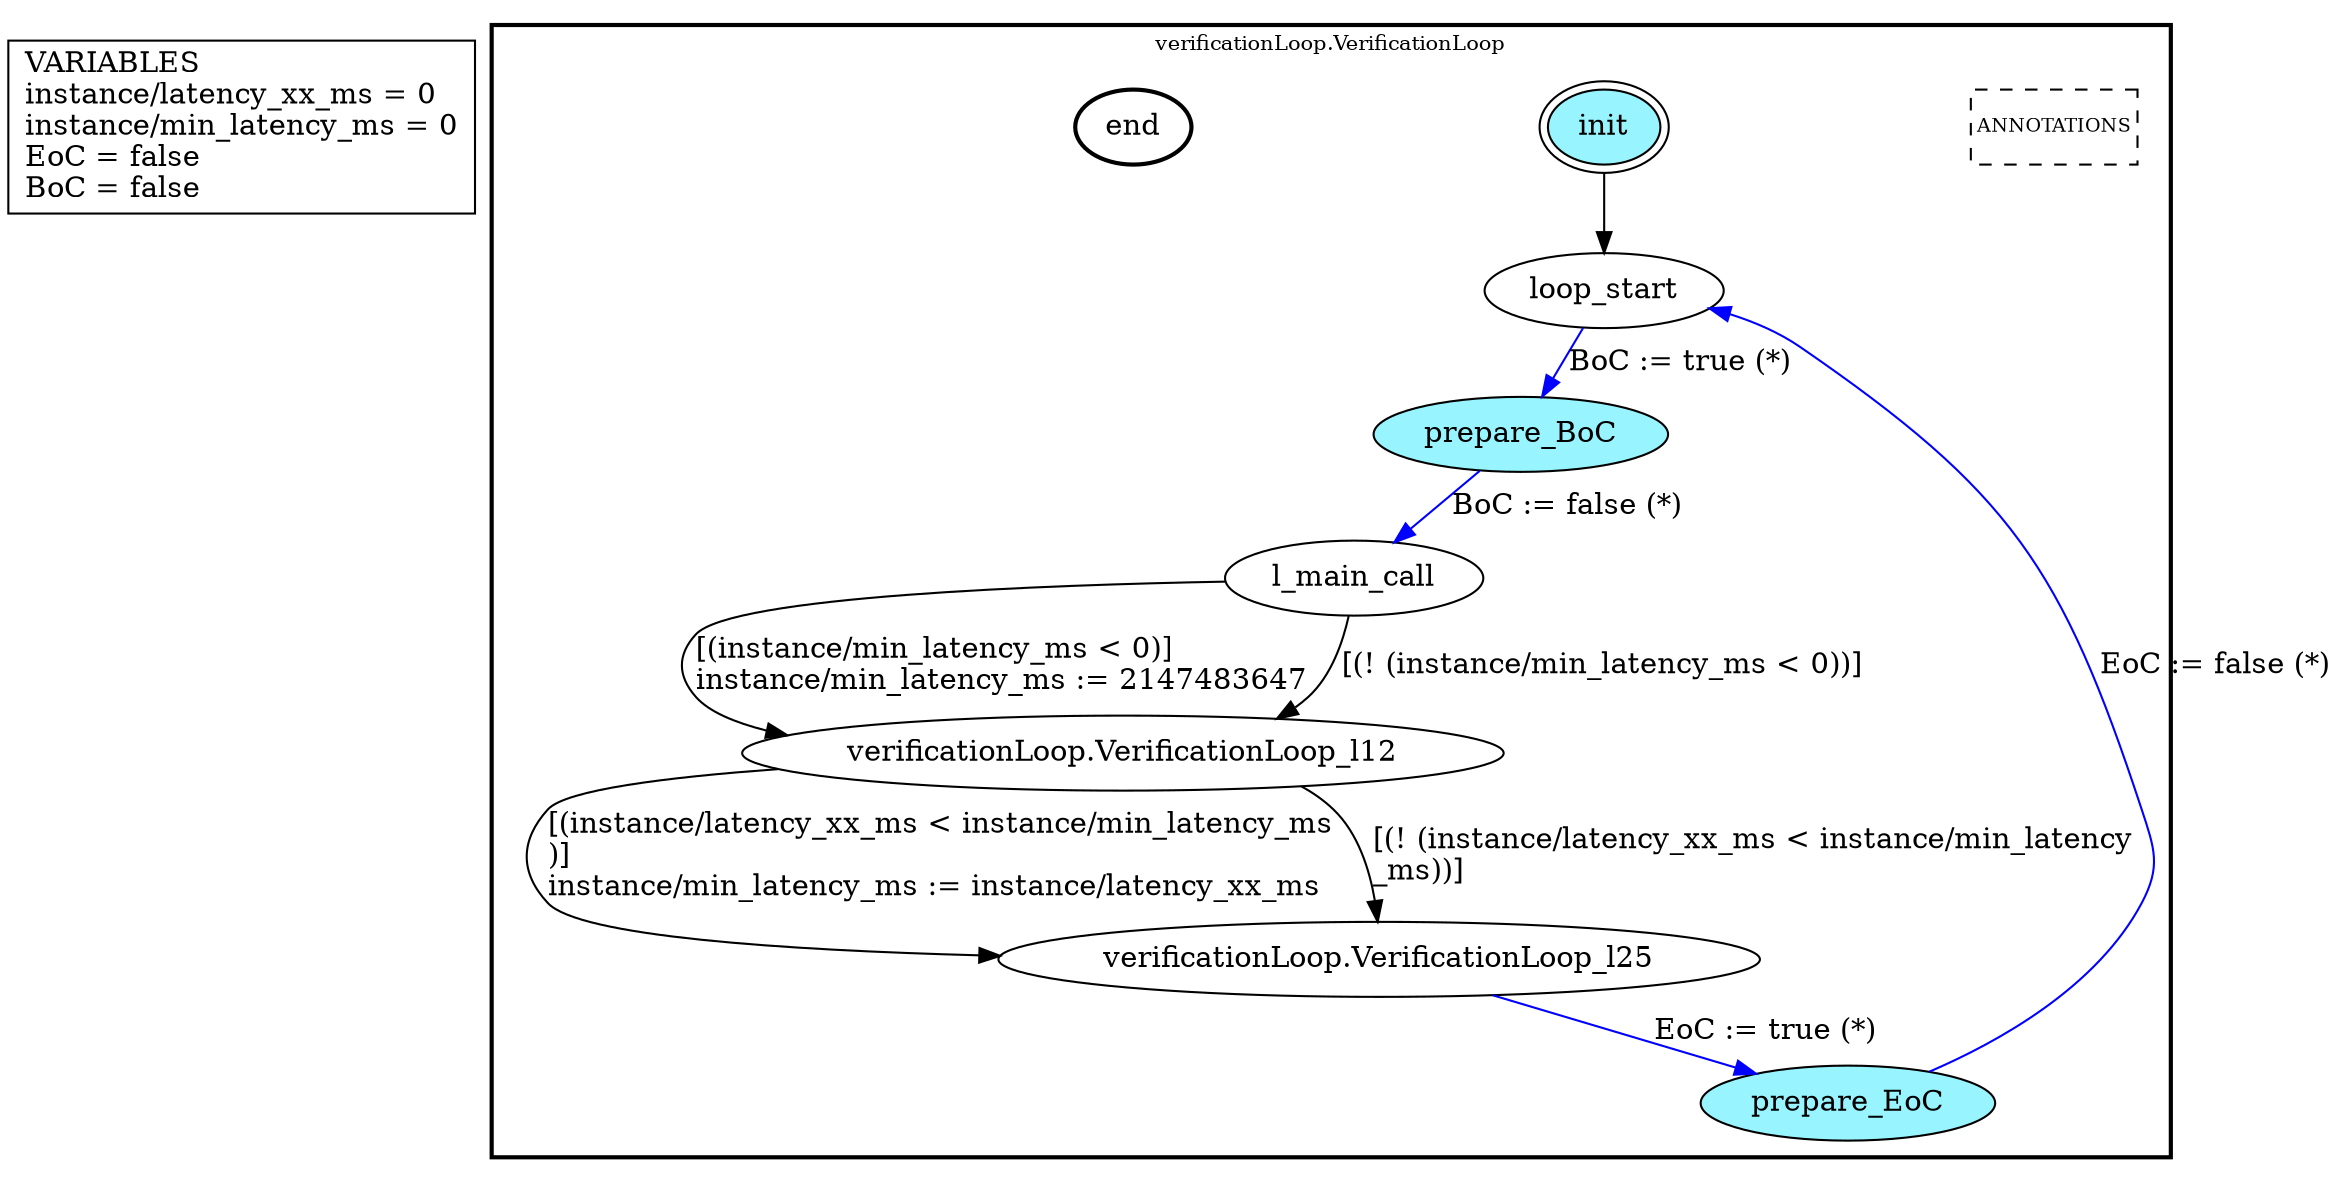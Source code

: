 digraph G {
	vars_declaration_pseudonode_network [
		label="VARIABLES\linstance/latency_xx_ms = 0\linstance/min_latency_ms = 0\lEoC = false\lBoC = false\l",
		fillcolor="lightgray", shape="rectangle"];
	subgraph clusterverificationLoop_VerificationLoop {
		node [style="filled"];
		style=bold;
		color="black";
		fontsize=10;
		ranksep=0.4;
		
		label="verificationLoop.VerificationLoop";
		
		annotations_pseudonode_verificationLoop_VerificationLoop [
			label="ANNOTATIONS",
			fontsize=9, margin="0.04,0.04", fillcolor="white", shape="rectangle", style="dashed"];
		
		init_verificationLoop_VerificationLoop [label="init", color="black", fillcolor="cadetblue1", peripheries=2, shape="ellipse"];
		end_verificationLoop_VerificationLoop [label="end", color="black", fillcolor="cadetblue1", style=bold, shape="ellipse"];
		loop_start_verificationLoop_VerificationLoop [label="loop_start", color="black", fillcolor="white", shape="ellipse"];
		prepare_BoC_verificationLoop_VerificationLoop [label="prepare_BoC", color="black", fillcolor="cadetblue1", shape="ellipse"];
		l_main_call_verificationLoop_VerificationLoop [label="l_main_call", color="black", fillcolor="white", shape="ellipse"];
		prepare_EoC_verificationLoop_VerificationLoop [label="prepare_EoC", color="black", fillcolor="cadetblue1", shape="ellipse"];
		verificationLoop_VerificationLoop_l12_verificationLoop_VerificationLoop [label="verificationLoop.VerificationLoop_l12", color="black", fillcolor="white", shape="ellipse"];
		verificationLoop_VerificationLoop_l25_verificationLoop_VerificationLoop [label="verificationLoop.VerificationLoop_l25", color="black", fillcolor="white", shape="ellipse"];
		init_verificationLoop_VerificationLoop -> loop_start_verificationLoop_VerificationLoop [color="black", label=""];
		loop_start_verificationLoop_VerificationLoop -> prepare_BoC_verificationLoop_VerificationLoop [color="blue", label="BoC := true (*)"];
		prepare_BoC_verificationLoop_VerificationLoop -> l_main_call_verificationLoop_VerificationLoop [color="blue", label="BoC := false (*)"];
		verificationLoop_VerificationLoop_l25_verificationLoop_VerificationLoop -> prepare_EoC_verificationLoop_VerificationLoop [color="blue", label="EoC := true (*)"];
		prepare_EoC_verificationLoop_VerificationLoop -> loop_start_verificationLoop_VerificationLoop [color="blue", label="EoC := false (*)"];
		l_main_call_verificationLoop_VerificationLoop -> verificationLoop_VerificationLoop_l12_verificationLoop_VerificationLoop [color="black", label="[(instance/min_latency_ms < 0)]\linstance/min_latency_ms := 2147483647\l"];
		l_main_call_verificationLoop_VerificationLoop -> verificationLoop_VerificationLoop_l12_verificationLoop_VerificationLoop [color="black", label="[(! (instance/min_latency_ms < 0))]"];
		verificationLoop_VerificationLoop_l12_verificationLoop_VerificationLoop -> verificationLoop_VerificationLoop_l25_verificationLoop_VerificationLoop [color="black", label="[(instance/latency_xx_ms < instance/min_latency_ms\l)]\linstance/min_latency_ms := instance/latency_xx_ms\l"];
		verificationLoop_VerificationLoop_l12_verificationLoop_VerificationLoop -> verificationLoop_VerificationLoop_l25_verificationLoop_VerificationLoop [color="black", label="[(! (instance/latency_xx_ms < instance/min_latency\l_ms))]\l"];
	}
}

